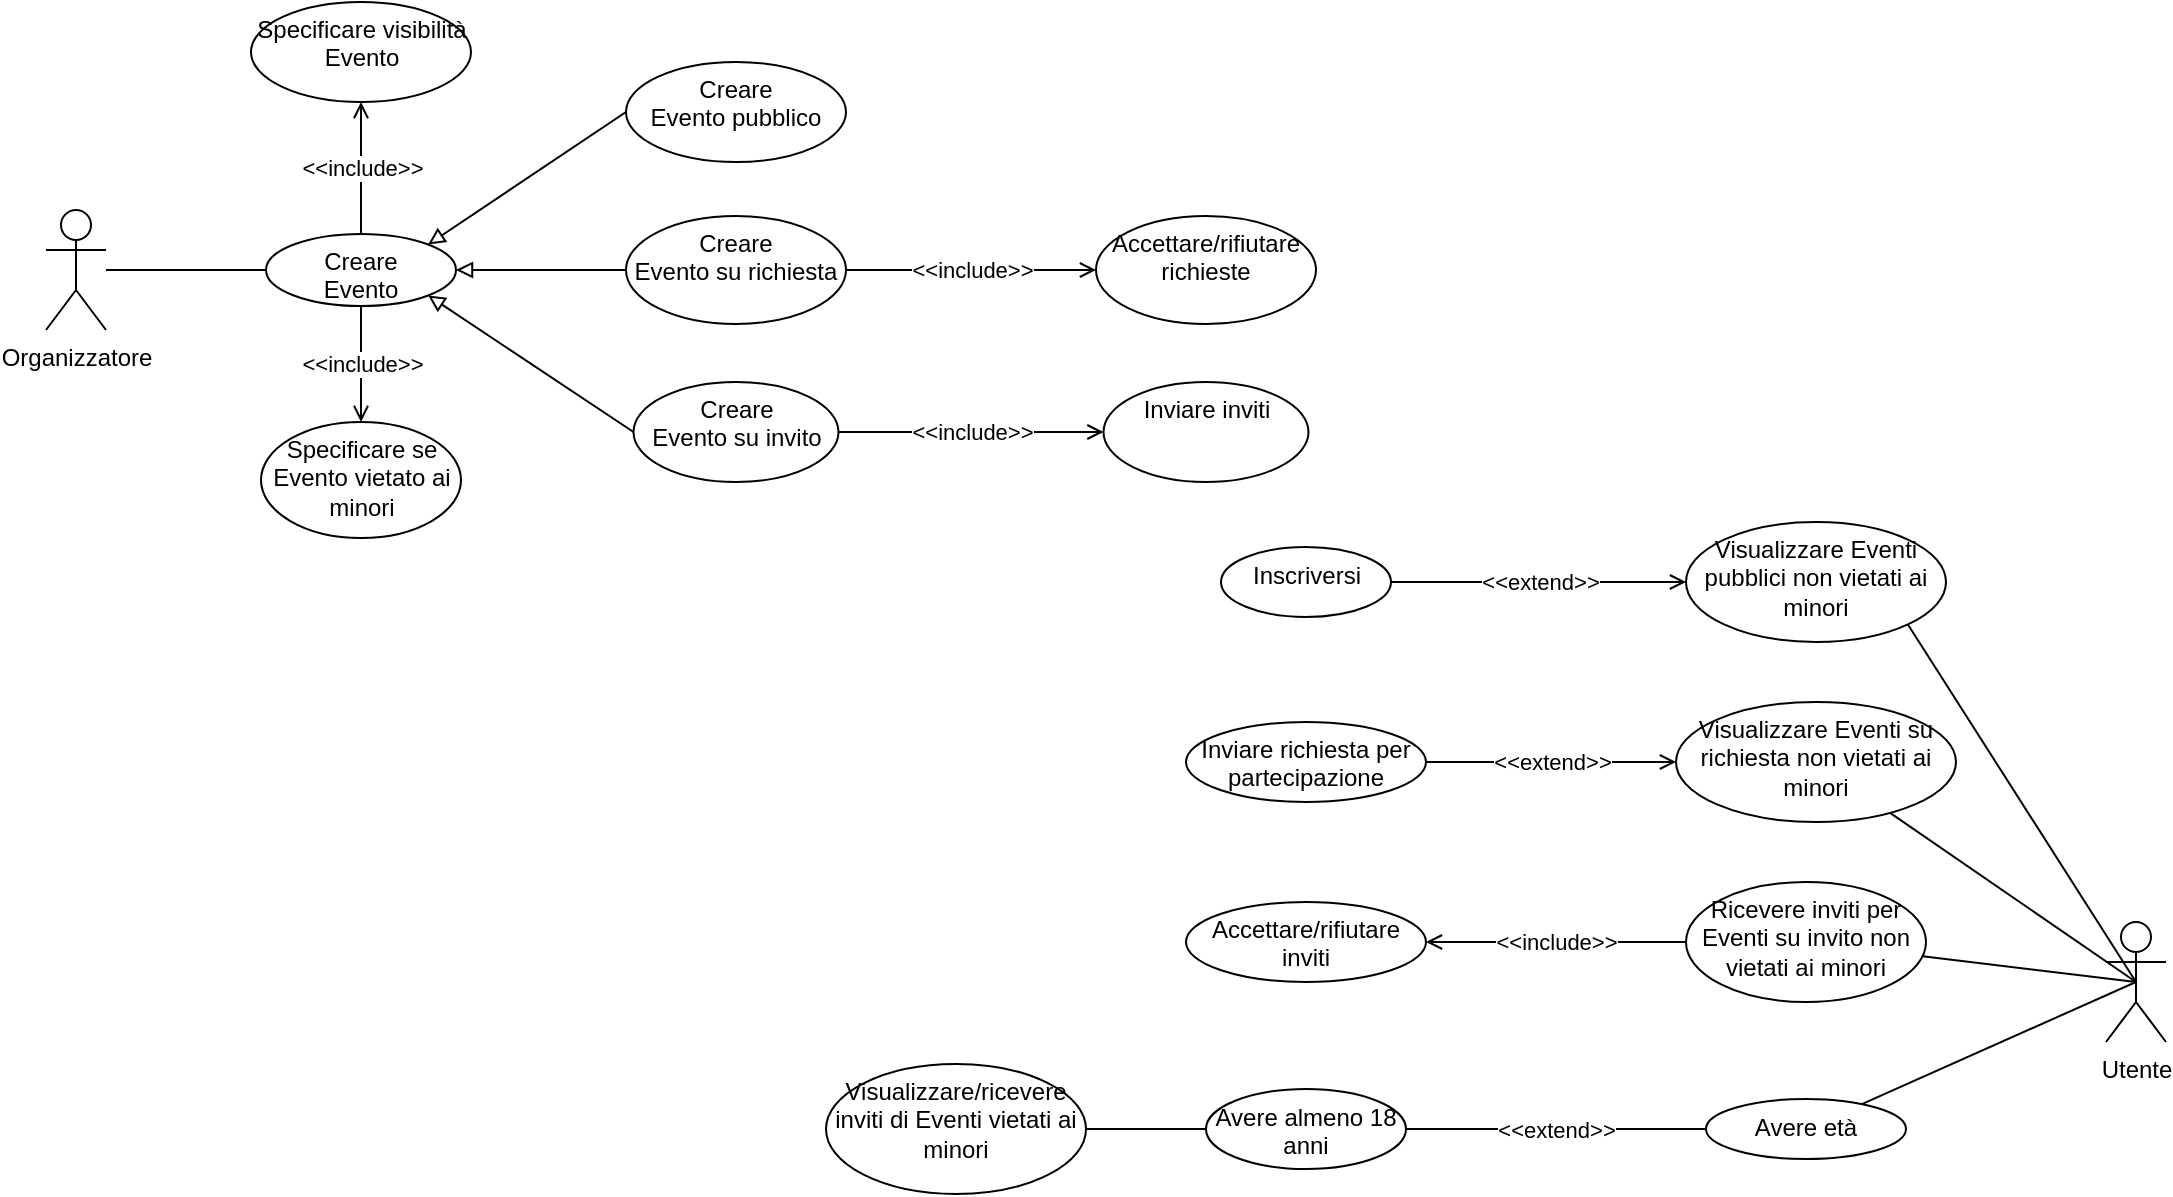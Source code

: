 <mxfile version="20.5.1" type="device"><diagram id="lX9XE5KJlZ_C2U49GPRj" name="Page-1"><mxGraphModel dx="2194" dy="1183" grid="1" gridSize="10" guides="1" tooltips="1" connect="1" arrows="1" fold="1" page="1" pageScale="1" pageWidth="1169" pageHeight="827" math="0" shadow="0"><root><mxCell id="0"/><mxCell id="1" parent="0"/><mxCell id="6ETEDe5-5-bqCXJ3CksE-7" style="rounded=0;orthogonalLoop=1;jettySize=auto;html=1;entryX=0;entryY=0.5;entryDx=0;entryDy=0;endArrow=none;endFill=0;" parent="1" source="6ETEDe5-5-bqCXJ3CksE-1" target="6ETEDe5-5-bqCXJ3CksE-6" edge="1"><mxGeometry relative="1" as="geometry"/></mxCell><mxCell id="6ETEDe5-5-bqCXJ3CksE-1" value="Organizzatore" style="shape=umlActor;verticalLabelPosition=bottom;verticalAlign=top;html=1;outlineConnect=0;" parent="1" vertex="1"><mxGeometry x="50" y="194" width="30" height="60" as="geometry"/></mxCell><mxCell id="NgJcIujk_bwcAy1SaLKO-16" value="" style="edgeStyle=none;rounded=0;orthogonalLoop=1;jettySize=auto;html=1;endArrow=none;endFill=0;exitX=0.5;exitY=0.5;exitDx=0;exitDy=0;exitPerimeter=0;entryX=1;entryY=1;entryDx=0;entryDy=0;" parent="1" source="6ETEDe5-5-bqCXJ3CksE-5" target="NgJcIujk_bwcAy1SaLKO-15" edge="1"><mxGeometry relative="1" as="geometry"/></mxCell><mxCell id="6ETEDe5-5-bqCXJ3CksE-5" value="Utente" style="shape=umlActor;verticalLabelPosition=bottom;verticalAlign=top;html=1;outlineConnect=0;" parent="1" vertex="1"><mxGeometry x="1080" y="550" width="30" height="60" as="geometry"/></mxCell><mxCell id="NgJcIujk_bwcAy1SaLKO-2" value="" style="rounded=0;orthogonalLoop=1;jettySize=auto;html=1;endArrow=block;endFill=0;exitX=0;exitY=0.5;exitDx=0;exitDy=0;entryX=1;entryY=0;entryDx=0;entryDy=0;" parent="1" source="NgJcIujk_bwcAy1SaLKO-1" target="6ETEDe5-5-bqCXJ3CksE-6" edge="1"><mxGeometry relative="1" as="geometry"/></mxCell><mxCell id="NgJcIujk_bwcAy1SaLKO-8" value="&amp;lt;&amp;lt;include&amp;gt;&amp;gt;" style="edgeStyle=none;rounded=0;orthogonalLoop=1;jettySize=auto;html=1;endArrow=open;endFill=0;" parent="1" source="6ETEDe5-5-bqCXJ3CksE-6" target="NgJcIujk_bwcAy1SaLKO-7" edge="1"><mxGeometry relative="1" as="geometry"/></mxCell><mxCell id="NgJcIujk_bwcAy1SaLKO-29" value="&amp;lt;&amp;lt;include&amp;gt;&amp;gt;" style="edgeStyle=none;rounded=0;orthogonalLoop=1;jettySize=auto;html=1;endArrow=open;endFill=0;" parent="1" source="6ETEDe5-5-bqCXJ3CksE-6" target="NgJcIujk_bwcAy1SaLKO-28" edge="1"><mxGeometry relative="1" as="geometry"/></mxCell><mxCell id="6ETEDe5-5-bqCXJ3CksE-6" value="Creare&lt;br&gt;Evento" style="ellipse;whiteSpace=wrap;html=1;verticalAlign=top;" parent="1" vertex="1"><mxGeometry x="160" y="206" width="95" height="36" as="geometry"/></mxCell><mxCell id="NgJcIujk_bwcAy1SaLKO-1" value="Creare&lt;br&gt;Evento pubblico" style="ellipse;whiteSpace=wrap;html=1;verticalAlign=top;" parent="1" vertex="1"><mxGeometry x="340" y="120" width="110" height="50" as="geometry"/></mxCell><mxCell id="NgJcIujk_bwcAy1SaLKO-5" value="" style="edgeStyle=none;rounded=0;orthogonalLoop=1;jettySize=auto;html=1;endArrow=block;endFill=0;" parent="1" source="NgJcIujk_bwcAy1SaLKO-3" target="6ETEDe5-5-bqCXJ3CksE-6" edge="1"><mxGeometry relative="1" as="geometry"/></mxCell><mxCell id="NgJcIujk_bwcAy1SaLKO-11" value="&amp;lt;&amp;lt;include&amp;gt;&amp;gt;" style="edgeStyle=none;rounded=0;orthogonalLoop=1;jettySize=auto;html=1;endArrow=open;endFill=0;" parent="1" source="NgJcIujk_bwcAy1SaLKO-3" target="NgJcIujk_bwcAy1SaLKO-10" edge="1"><mxGeometry relative="1" as="geometry"/></mxCell><mxCell id="NgJcIujk_bwcAy1SaLKO-3" value="Creare&lt;br&gt;Evento su richiesta" style="ellipse;whiteSpace=wrap;html=1;verticalAlign=top;" parent="1" vertex="1"><mxGeometry x="340" y="197" width="110" height="54" as="geometry"/></mxCell><mxCell id="NgJcIujk_bwcAy1SaLKO-6" style="edgeStyle=none;rounded=0;orthogonalLoop=1;jettySize=auto;html=1;entryX=1;entryY=1;entryDx=0;entryDy=0;endArrow=block;endFill=0;exitX=0;exitY=0.5;exitDx=0;exitDy=0;" parent="1" source="NgJcIujk_bwcAy1SaLKO-4" target="6ETEDe5-5-bqCXJ3CksE-6" edge="1"><mxGeometry relative="1" as="geometry"/></mxCell><mxCell id="NgJcIujk_bwcAy1SaLKO-13" value="&amp;lt;&amp;lt;include&amp;gt;&amp;gt;" style="edgeStyle=none;rounded=0;orthogonalLoop=1;jettySize=auto;html=1;endArrow=open;endFill=0;" parent="1" source="NgJcIujk_bwcAy1SaLKO-4" target="NgJcIujk_bwcAy1SaLKO-12" edge="1"><mxGeometry relative="1" as="geometry"/></mxCell><mxCell id="NgJcIujk_bwcAy1SaLKO-4" value="Creare&lt;br&gt;Evento su invito" style="ellipse;whiteSpace=wrap;html=1;verticalAlign=top;" parent="1" vertex="1"><mxGeometry x="343.75" y="280" width="102.5" height="50" as="geometry"/></mxCell><mxCell id="NgJcIujk_bwcAy1SaLKO-7" value="Specificare visibilità Evento" style="ellipse;whiteSpace=wrap;html=1;verticalAlign=top;" parent="1" vertex="1"><mxGeometry x="152.5" y="90" width="110" height="50" as="geometry"/></mxCell><mxCell id="NgJcIujk_bwcAy1SaLKO-10" value="Accettare/rifiutare richieste" style="ellipse;whiteSpace=wrap;html=1;verticalAlign=top;" parent="1" vertex="1"><mxGeometry x="575" y="197" width="110" height="54" as="geometry"/></mxCell><mxCell id="NgJcIujk_bwcAy1SaLKO-12" value="Inviare inviti" style="ellipse;whiteSpace=wrap;html=1;verticalAlign=top;" parent="1" vertex="1"><mxGeometry x="578.75" y="280" width="102.5" height="50" as="geometry"/></mxCell><mxCell id="NgJcIujk_bwcAy1SaLKO-22" value="&amp;lt;&amp;lt;extend&amp;gt;&amp;gt;" style="edgeStyle=none;rounded=0;orthogonalLoop=1;jettySize=auto;html=1;endArrow=open;endFill=0;" parent="1" source="NgJcIujk_bwcAy1SaLKO-21" target="NgJcIujk_bwcAy1SaLKO-15" edge="1"><mxGeometry relative="1" as="geometry"/></mxCell><mxCell id="NgJcIujk_bwcAy1SaLKO-15" value="Visualizzare Eventi pubblici non vietati ai minori" style="ellipse;whiteSpace=wrap;html=1;verticalAlign=top;" parent="1" vertex="1"><mxGeometry x="870" y="350" width="130" height="60" as="geometry"/></mxCell><mxCell id="NgJcIujk_bwcAy1SaLKO-18" style="edgeStyle=none;rounded=0;orthogonalLoop=1;jettySize=auto;html=1;entryX=0.5;entryY=0.5;entryDx=0;entryDy=0;entryPerimeter=0;endArrow=none;endFill=0;" parent="1" source="NgJcIujk_bwcAy1SaLKO-17" target="6ETEDe5-5-bqCXJ3CksE-5" edge="1"><mxGeometry relative="1" as="geometry"/></mxCell><mxCell id="NgJcIujk_bwcAy1SaLKO-24" value="&amp;lt;&amp;lt;extend&amp;gt;&amp;gt;" style="edgeStyle=none;rounded=0;orthogonalLoop=1;jettySize=auto;html=1;endArrow=open;endFill=0;" parent="1" source="NgJcIujk_bwcAy1SaLKO-23" target="NgJcIujk_bwcAy1SaLKO-17" edge="1"><mxGeometry relative="1" as="geometry"/></mxCell><mxCell id="NgJcIujk_bwcAy1SaLKO-17" value="Visualizzare Eventi su richiesta non vietati ai minori" style="ellipse;whiteSpace=wrap;html=1;verticalAlign=top;" parent="1" vertex="1"><mxGeometry x="865" y="440" width="140" height="60" as="geometry"/></mxCell><mxCell id="NgJcIujk_bwcAy1SaLKO-20" style="edgeStyle=none;rounded=0;orthogonalLoop=1;jettySize=auto;html=1;entryX=0.5;entryY=0.5;entryDx=0;entryDy=0;entryPerimeter=0;endArrow=none;endFill=0;" parent="1" source="NgJcIujk_bwcAy1SaLKO-19" target="6ETEDe5-5-bqCXJ3CksE-5" edge="1"><mxGeometry relative="1" as="geometry"/></mxCell><mxCell id="NgJcIujk_bwcAy1SaLKO-26" value="&amp;lt;&amp;lt;include&amp;gt;&amp;gt;" style="edgeStyle=none;rounded=0;orthogonalLoop=1;jettySize=auto;html=1;endArrow=open;endFill=0;" parent="1" source="NgJcIujk_bwcAy1SaLKO-19" target="NgJcIujk_bwcAy1SaLKO-25" edge="1"><mxGeometry relative="1" as="geometry"/></mxCell><mxCell id="NgJcIujk_bwcAy1SaLKO-19" value="Ricevere inviti per Eventi su invito non vietati ai minori" style="ellipse;whiteSpace=wrap;html=1;verticalAlign=top;" parent="1" vertex="1"><mxGeometry x="870" y="530" width="120" height="60" as="geometry"/></mxCell><mxCell id="NgJcIujk_bwcAy1SaLKO-21" value="Inscriversi" style="ellipse;whiteSpace=wrap;html=1;verticalAlign=top;" parent="1" vertex="1"><mxGeometry x="637.5" y="362.5" width="85" height="35" as="geometry"/></mxCell><mxCell id="NgJcIujk_bwcAy1SaLKO-23" value="Inviare richiesta per partecipazione" style="ellipse;whiteSpace=wrap;html=1;verticalAlign=top;" parent="1" vertex="1"><mxGeometry x="620" y="450" width="120" height="40" as="geometry"/></mxCell><mxCell id="NgJcIujk_bwcAy1SaLKO-25" value="Accettare/rifiutare inviti" style="ellipse;whiteSpace=wrap;html=1;verticalAlign=top;" parent="1" vertex="1"><mxGeometry x="620" y="540" width="120" height="40" as="geometry"/></mxCell><mxCell id="NgJcIujk_bwcAy1SaLKO-28" value="Specificare se Evento vietato ai minori" style="ellipse;whiteSpace=wrap;html=1;verticalAlign=top;" parent="1" vertex="1"><mxGeometry x="157.5" y="300" width="100" height="58" as="geometry"/></mxCell><mxCell id="NgJcIujk_bwcAy1SaLKO-33" style="edgeStyle=none;rounded=0;orthogonalLoop=1;jettySize=auto;html=1;entryX=0.5;entryY=0.5;entryDx=0;entryDy=0;entryPerimeter=0;endArrow=none;endFill=0;" parent="1" source="NgJcIujk_bwcAy1SaLKO-32" target="6ETEDe5-5-bqCXJ3CksE-5" edge="1"><mxGeometry relative="1" as="geometry"/></mxCell><mxCell id="NgJcIujk_bwcAy1SaLKO-32" value="Avere età" style="ellipse;whiteSpace=wrap;html=1;verticalAlign=top;" parent="1" vertex="1"><mxGeometry x="880" y="638.5" width="100" height="30" as="geometry"/></mxCell><mxCell id="NgJcIujk_bwcAy1SaLKO-35" value="&amp;lt;&amp;lt;extend&amp;gt;&amp;gt;" style="edgeStyle=none;rounded=0;orthogonalLoop=1;jettySize=auto;html=1;endArrow=none;endFill=0;" parent="1" source="NgJcIujk_bwcAy1SaLKO-34" target="NgJcIujk_bwcAy1SaLKO-32" edge="1"><mxGeometry relative="1" as="geometry"/></mxCell><mxCell id="NgJcIujk_bwcAy1SaLKO-38" value="" style="edgeStyle=none;rounded=0;orthogonalLoop=1;jettySize=auto;html=1;endArrow=none;endFill=0;" parent="1" source="NgJcIujk_bwcAy1SaLKO-34" target="NgJcIujk_bwcAy1SaLKO-36" edge="1"><mxGeometry relative="1" as="geometry"/></mxCell><mxCell id="NgJcIujk_bwcAy1SaLKO-34" value="Avere almeno 18 anni" style="ellipse;whiteSpace=wrap;html=1;verticalAlign=top;" parent="1" vertex="1"><mxGeometry x="630" y="633.5" width="100" height="40" as="geometry"/></mxCell><mxCell id="NgJcIujk_bwcAy1SaLKO-36" value="Visualizzare/ricevere inviti di Eventi vietati ai minori" style="ellipse;whiteSpace=wrap;html=1;verticalAlign=top;" parent="1" vertex="1"><mxGeometry x="440" y="621" width="130" height="65" as="geometry"/></mxCell></root></mxGraphModel></diagram></mxfile>